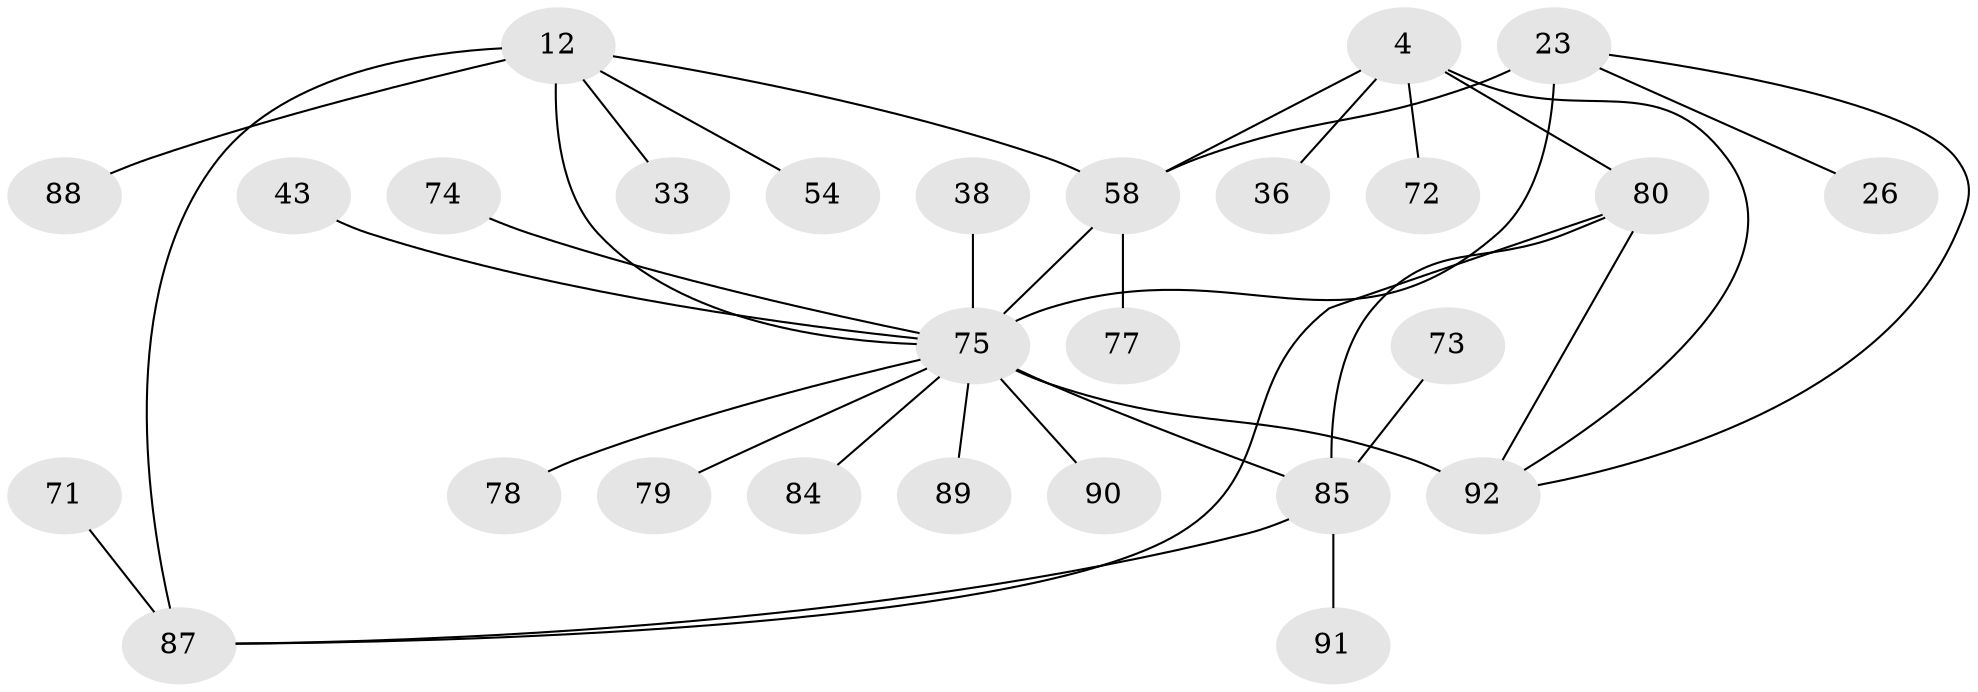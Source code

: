 // original degree distribution, {8: 0.021739130434782608, 4: 0.03260869565217391, 11: 0.010869565217391304, 7: 0.03260869565217391, 10: 0.010869565217391304, 3: 0.08695652173913043, 9: 0.021739130434782608, 5: 0.010869565217391304, 6: 0.07608695652173914, 1: 0.5543478260869565, 2: 0.14130434782608695}
// Generated by graph-tools (version 1.1) at 2025/58/03/04/25 21:58:52]
// undirected, 27 vertices, 34 edges
graph export_dot {
graph [start="1"]
  node [color=gray90,style=filled];
  4 [super="+2"];
  12 [super="+11"];
  23 [super="+14"];
  26;
  33;
  36;
  38;
  43;
  54;
  58 [super="+49+48"];
  71;
  72 [super="+27+69"];
  73;
  74;
  75 [super="+68+7+46+51+56+63+67+20"];
  77 [super="+21+41+61+62"];
  78;
  79;
  80 [super="+66+76"];
  84;
  85 [super="+18"];
  87 [super="+64+47+53+65"];
  88;
  89;
  90 [super="+50"];
  91 [super="+25+70"];
  92 [super="+86+81"];
  4 -- 36;
  4 -- 72;
  4 -- 80 [weight=4];
  4 -- 92;
  4 -- 58 [weight=2];
  12 -- 33;
  12 -- 88;
  12 -- 54;
  12 -- 75 [weight=3];
  12 -- 87 [weight=4];
  12 -- 58;
  23 -- 26;
  23 -- 75;
  23 -- 92;
  23 -- 58 [weight=4];
  38 -- 75;
  43 -- 75;
  58 -- 75;
  58 -- 77;
  71 -- 87;
  73 -- 85;
  74 -- 75;
  75 -- 79;
  75 -- 84;
  75 -- 89;
  75 -- 90;
  75 -- 78;
  75 -- 92 [weight=4];
  75 -- 85 [weight=5];
  80 -- 87;
  80 -- 92;
  80 -- 85;
  85 -- 87;
  85 -- 91;
}
